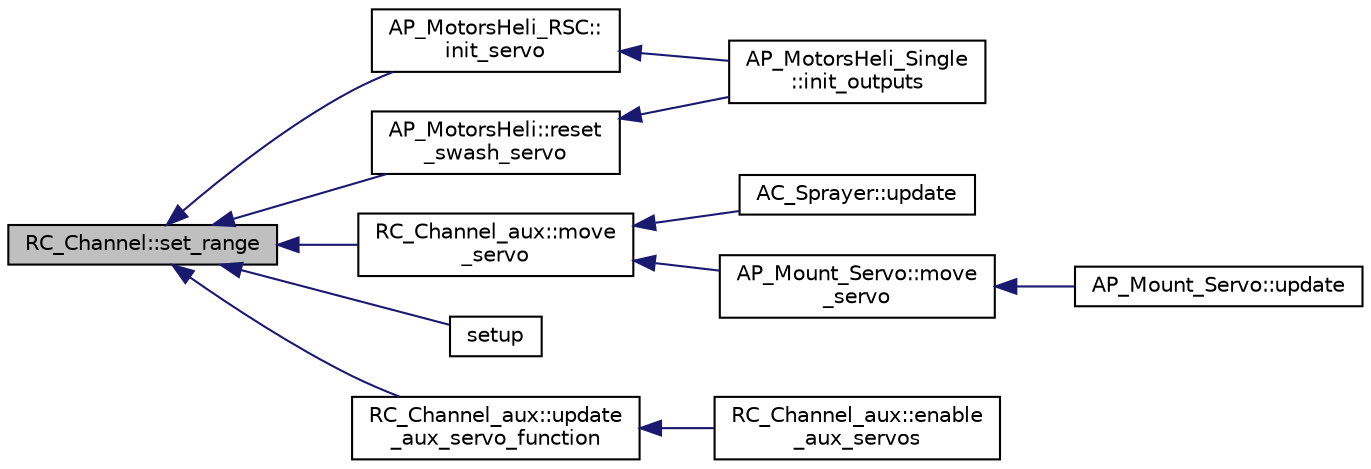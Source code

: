 digraph "RC_Channel::set_range"
{
 // INTERACTIVE_SVG=YES
  edge [fontname="Helvetica",fontsize="10",labelfontname="Helvetica",labelfontsize="10"];
  node [fontname="Helvetica",fontsize="10",shape=record];
  rankdir="LR";
  Node1 [label="RC_Channel::set_range",height=0.2,width=0.4,color="black", fillcolor="grey75", style="filled", fontcolor="black"];
  Node1 -> Node2 [dir="back",color="midnightblue",fontsize="10",style="solid",fontname="Helvetica"];
  Node2 [label="AP_MotorsHeli_RSC::\linit_servo",height=0.2,width=0.4,color="black", fillcolor="white", style="filled",URL="$classAP__MotorsHeli__RSC.html#aeb6143de2bc88e0540acd68349f61c73"];
  Node2 -> Node3 [dir="back",color="midnightblue",fontsize="10",style="solid",fontname="Helvetica"];
  Node3 [label="AP_MotorsHeli_Single\l::init_outputs",height=0.2,width=0.4,color="black", fillcolor="white", style="filled",URL="$classAP__MotorsHeli__Single.html#a1e16218df5252199ea4ddff3f1fc46e5"];
  Node1 -> Node4 [dir="back",color="midnightblue",fontsize="10",style="solid",fontname="Helvetica"];
  Node4 [label="RC_Channel_aux::move\l_servo",height=0.2,width=0.4,color="black", fillcolor="white", style="filled",URL="$classRC__Channel__aux.html#a39d6000a07de2819dd8888980f5b6773"];
  Node4 -> Node5 [dir="back",color="midnightblue",fontsize="10",style="solid",fontname="Helvetica"];
  Node5 [label="AC_Sprayer::update",height=0.2,width=0.4,color="black", fillcolor="white", style="filled",URL="$classAC__Sprayer.html#a332a61acb7bfa9b5055a1bf4095e5573",tooltip="update - adjusts servo positions based on speed and requested quantity "];
  Node4 -> Node6 [dir="back",color="midnightblue",fontsize="10",style="solid",fontname="Helvetica"];
  Node6 [label="AP_Mount_Servo::move\l_servo",height=0.2,width=0.4,color="black", fillcolor="white", style="filled",URL="$classAP__Mount__Servo.html#aa03d61822081680668287a8519d658fd",tooltip="move_servo - moves servo with the given id to the specified angle. all angles are in degrees * 10 ..."];
  Node6 -> Node7 [dir="back",color="midnightblue",fontsize="10",style="solid",fontname="Helvetica"];
  Node7 [label="AP_Mount_Servo::update",height=0.2,width=0.4,color="black", fillcolor="white", style="filled",URL="$classAP__Mount__Servo.html#a8f4caa1ed68b0062d25e60c42b333995"];
  Node1 -> Node8 [dir="back",color="midnightblue",fontsize="10",style="solid",fontname="Helvetica"];
  Node8 [label="AP_MotorsHeli::reset\l_swash_servo",height=0.2,width=0.4,color="black", fillcolor="white", style="filled",URL="$classAP__MotorsHeli.html#ad58b9fc6125a55d20e81de988d453ef3"];
  Node8 -> Node3 [dir="back",color="midnightblue",fontsize="10",style="solid",fontname="Helvetica"];
  Node1 -> Node9 [dir="back",color="midnightblue",fontsize="10",style="solid",fontname="Helvetica"];
  Node9 [label="setup",height=0.2,width=0.4,color="black", fillcolor="white", style="filled",URL="$AP__Motors__test_8cpp.html#a4fc01d736fe50cf5b977f755b675f11d"];
  Node1 -> Node10 [dir="back",color="midnightblue",fontsize="10",style="solid",fontname="Helvetica"];
  Node10 [label="RC_Channel_aux::update\l_aux_servo_function",height=0.2,width=0.4,color="black", fillcolor="white", style="filled",URL="$classRC__Channel__aux.html#a4f62563746d0fb95dcf49532728f3d00"];
  Node10 -> Node11 [dir="back",color="midnightblue",fontsize="10",style="solid",fontname="Helvetica"];
  Node11 [label="RC_Channel_aux::enable\l_aux_servos",height=0.2,width=0.4,color="black", fillcolor="white", style="filled",URL="$classRC__Channel__aux.html#a94bef65abca366d677d6d0a2c31af9c1",tooltip="Should be called after the the servo functions have been initialized. "];
}
